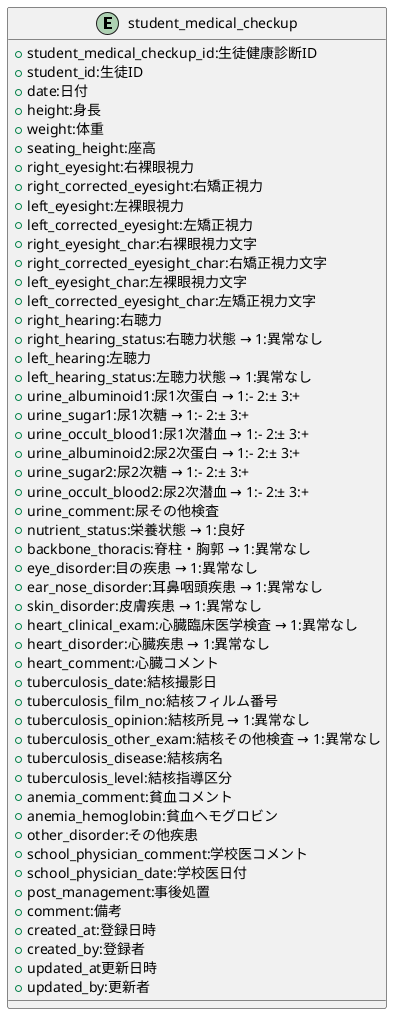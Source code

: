 @startuml

entity "student_medical_checkup"{
    + student_medical_checkup_id:生徒健康診断ID
    + student_id:生徒ID
    + date:日付
    + height:身長
    + weight:体重
    + seating_height:座高
    + right_eyesight:右裸眼視力
    + right_corrected_eyesight:右矯正視力
    + left_eyesight:左裸眼視力
    + left_corrected_eyesight:左矯正視力
    + right_eyesight_char:右裸眼視力文字
    + right_corrected_eyesight_char:右矯正視力文字
    + left_eyesight_char:左裸眼視力文字
    + left_corrected_eyesight_char:左矯正視力文字
    + right_hearing:右聴力
    + right_hearing_status:右聴力状態 → 1:異常なし
    + left_hearing:左聴力
    + left_hearing_status:左聴力状態 → 1:異常なし
    + urine_albuminoid1:尿1次蛋白 → 1:- 2:± 3:+
    + urine_sugar1:尿1次糖 → 1:- 2:± 3:+
    + urine_occult_blood1:尿1次潜血 → 1:- 2:± 3:+
    + urine_albuminoid2:尿2次蛋白 → 1:- 2:± 3:+
    + urine_sugar2:尿2次糖 → 1:- 2:± 3:+
    + urine_occult_blood2:尿2次潜血 → 1:- 2:± 3:+
    + urine_comment:尿その他検査
    + nutrient_status:栄養状態 → 1:良好
    + backbone_thoracis:脊柱・胸郭 → 1:異常なし
    + eye_disorder:目の疾患 → 1:異常なし
    + ear_nose_disorder:耳鼻咽頭疾患 → 1:異常なし
    + skin_disorder:皮膚疾患 → 1:異常なし
    + heart_clinical_exam:心臓臨床医学検査 → 1:異常なし
    + heart_disorder:心臓疾患 → 1:異常なし
    + heart_comment:心臓コメント
    + tuberculosis_date:結核撮影日
    + tuberculosis_film_no:結核フィルム番号
    + tuberculosis_opinion:結核所見 → 1:異常なし
    + tuberculosis_other_exam:結核その他検査 → 1:異常なし
    + tuberculosis_disease:結核病名
    + tuberculosis_level:結核指導区分
    + anemia_comment:貧血コメント
    + anemia_hemoglobin:貧血ヘモグロビン
    + other_disorder:その他疾患
    + school_physician_comment:学校医コメント
    + school_physician_date:学校医日付
    + post_management:事後処置
    + comment:備考
    + created_at:登録日時
    + created_by:登録者
    + updated_at更新日時
    + updated_by:更新者
}

@enduml
